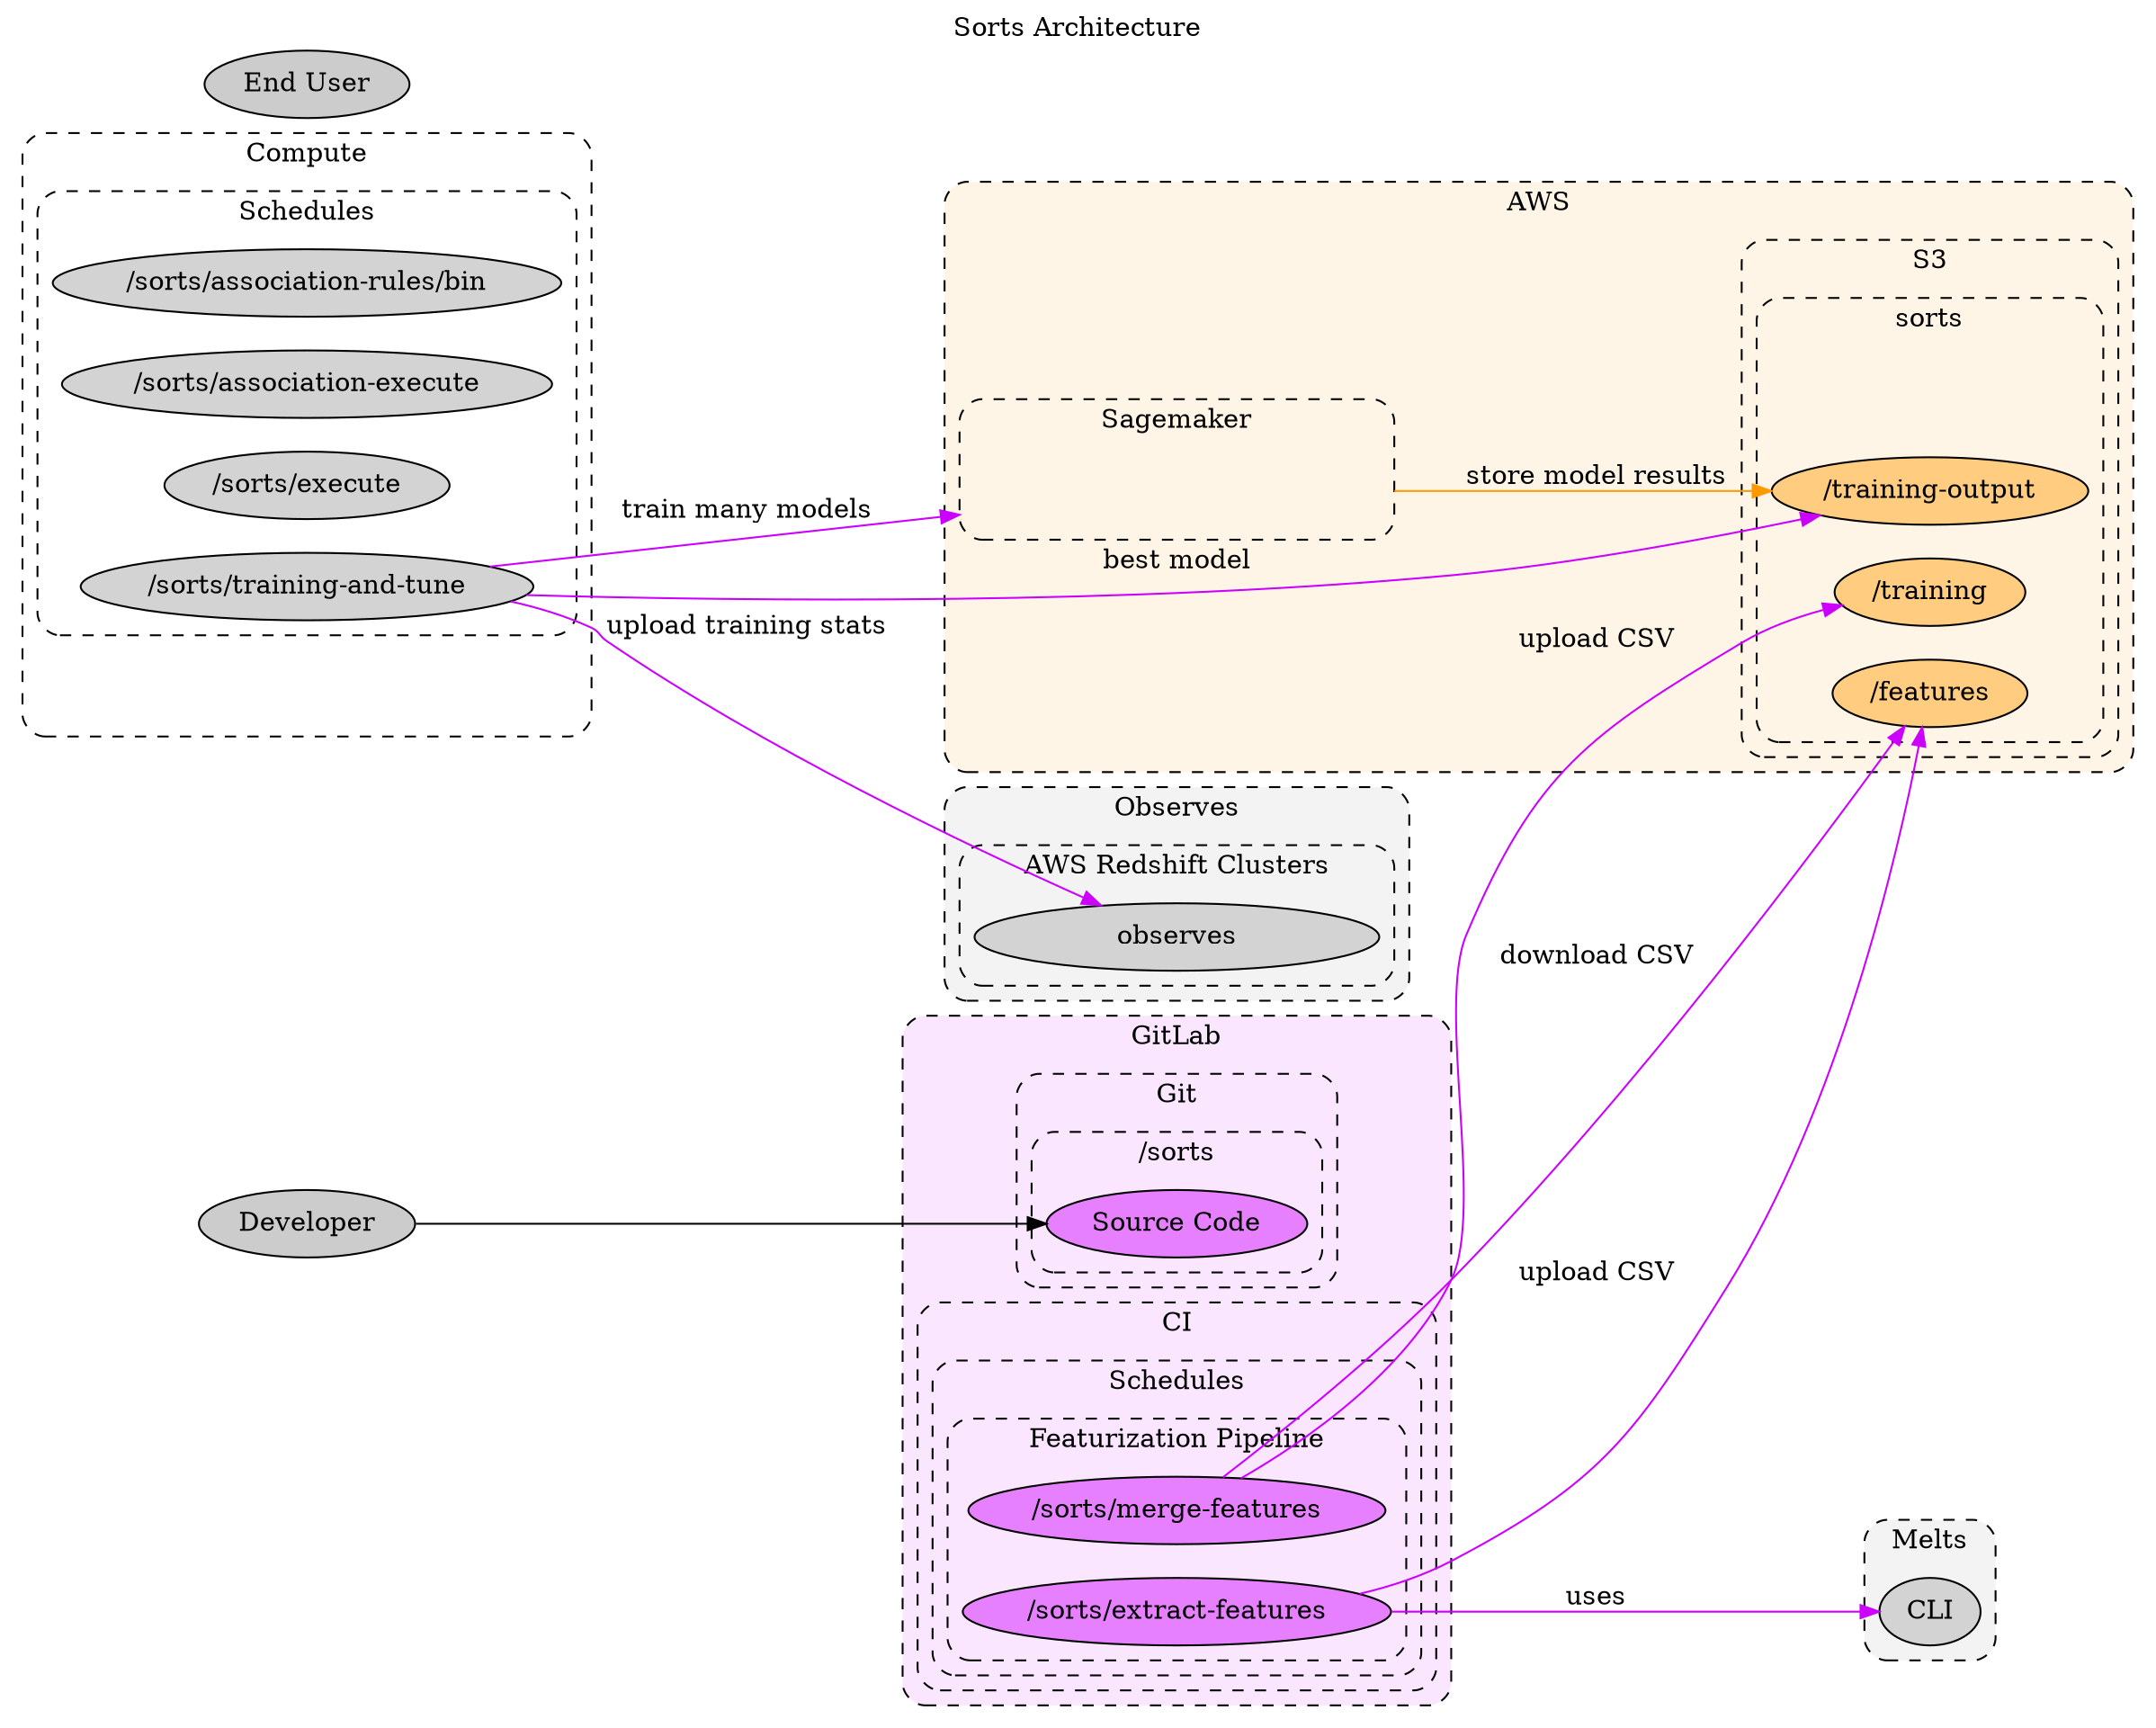 // SPDX-FileCopyrightText: 2022 Fluid Attacks <development@fluidattacks.com>
//
// SPDX-License-Identifier: MPL-2.0

digraph sorts {
  label="Sorts Architecture"
  labelloc="t"
  compound="true"
  // concentrate="true"
  rankdir="LR"
  // ranksep="4.0"
  scale="scalexy"

  node[style="filled"]
  graph[style="dashed,rounded"]

  subgraph cluster_aws {
    label="AWS"
    bgcolor="0.1 0.1 1.0"
    node[fillcolor="0.1 0.5 1.0"]

    subgraph cluster_aws_s3 {
      label="S3"

      subgraph cluster_aws_s3_sorts {
        label="sorts"

        cluster_aws_s3_sorts[label="" style="invis"]
        aws_s3_sorts_features[label="/features"]
        aws_s3_sorts_training[label="/training"]
        aws_s3_sorts_training_output[label="/training-output"]
      }
    }

    subgraph cluster_aws_sagemaker {
      label="Sagemaker"

      cluster_aws_sagemaker[label="" style="invis" width="3.0"]
    }
  }

  subgraph cluster_common_compute {
    label="Compute"

    cluster_common_compute[label="" style="invis"]

    subgraph cluster_common_compute_schedules {
      label="Schedules"

      common_compute_schedules_sorts_association_rules[label="/sorts/association-rules/bin"]
      common_compute_schedules_sorts_association_execute[label="/sorts/association-execute"]
      common_compute_schedules_sorts_execute[label="/sorts/execute"]
      common_compute_schedules_sorts_training_and_tune[label="/sorts/training-and-tune"]
    }
  }

  subgraph cluster_gitlab {
    label="GitLab"
    bgcolor="0.8 0.1 1.0"
    node[fillcolor="0.8 0.5 1.0"]

    subgraph cluster_gitlab_git {
      label="Git"

      subgraph cluster_gitlab_sorts {
        label="/sorts"

        gitlab_sorts[label="Source Code"]
      }
    }

    subgraph cluster_gitlab_ci {
      label="CI"

      subgraph cluster_gitlab_ci_schedules {
        label="Schedules"

        subgraph cluster_gitlab_ci_schedules_1 {
          label="Featurization Pipeline"

          gitlab_ci_schedules_sorts_extract_features[label="/sorts/extract-features"]
          gitlab_ci_schedules_sorts_merge_features[label="/sorts/merge-features"]
        }
      }
    }
  }

  subgraph cluster_melts {
    label="Melts"
    bgcolor="0.0 0.0 0.95"

    melts_cli[label="CLI"]
  }

  subgraph cluster_observes {
    label="Observes"
    bgcolor="0.0 0.0 0.95"

    subgraph cluster_observes_aws_redshift {
      label="AWS Redshift Clusters"

      observes_aws_redshift_observes[label="observes" width="3.0"]
    }
  }

  node[fillcolor="0.0 0.0 0.8"]
  end_user[label="End User"]
  developer[label="Developer"]

  edge[color="0.1 1.0 1.0"]
  cluster_aws_sagemaker -> aws_s3_sorts_training_output[label="store model results" ltail="cluster_aws_sagemaker"]

  edge[color="0.8 1.0 1.0"]
  gitlab_ci_schedules_sorts_extract_features -> aws_s3_sorts_features[label="upload CSV"]
  gitlab_ci_schedules_sorts_extract_features -> melts_cli[label="uses"]
  gitlab_ci_schedules_sorts_merge_features -> aws_s3_sorts_features[label="download CSV"]
  gitlab_ci_schedules_sorts_merge_features -> aws_s3_sorts_training[label="upload CSV"]
  common_compute_schedules_sorts_training_and_tune -> observes_aws_redshift_observes[label="upload training stats"]
  common_compute_schedules_sorts_training_and_tune -> cluster_aws_sagemaker[label="train many models" lhead="cluster_aws_sagemaker"]
  common_compute_schedules_sorts_training_and_tune -> aws_s3_sorts_training_output[label="best model"]

  edge[color="0.0 0.0 0.0"]
  developer -> gitlab_sorts[]
}
